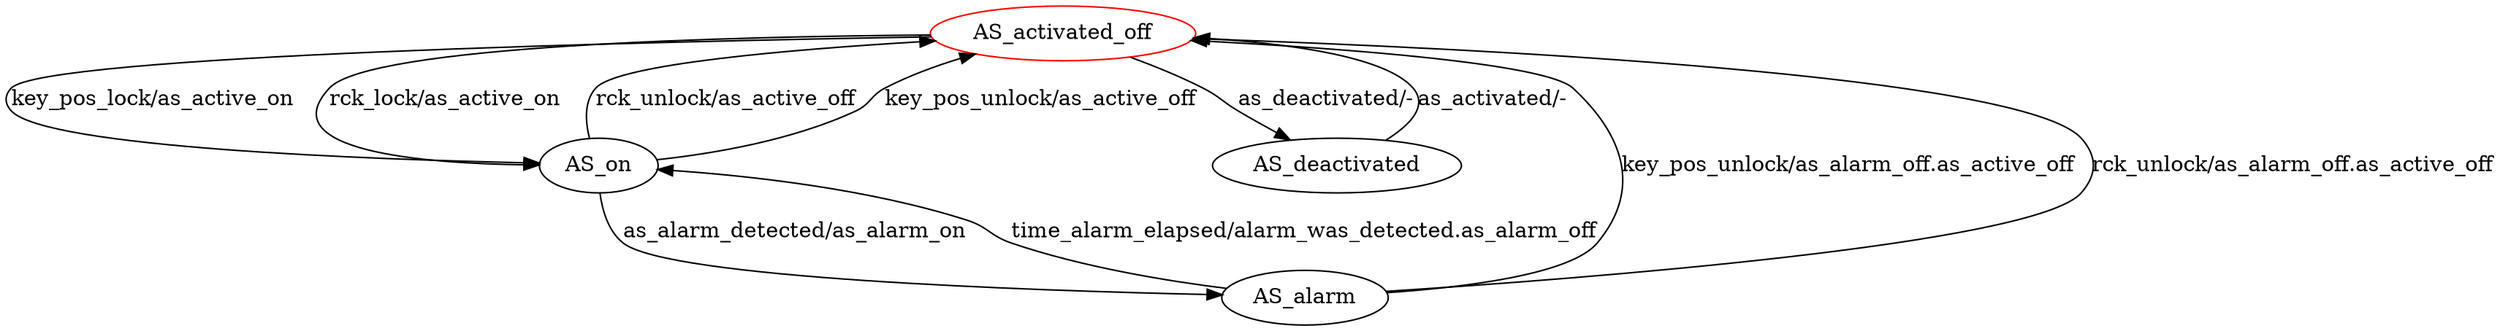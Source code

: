 digraph G {
label=""
AS_activated_off [color="red"]
AS_activated_off
AS_on
AS_alarm
AS_deactivated
AS_activated_off [label="AS_activated_off"];
AS_activated_off -> AS_on[label="key_pos_lock/as_active_on"]
AS_activated_off -> AS_on[label="rck_lock/as_active_on"]
AS_activated_off -> AS_deactivated[label="as_deactivated/-"]
AS_on [label="AS_on"];
AS_on -> AS_activated_off[label="rck_unlock/as_active_off"]
AS_on -> AS_activated_off[label="key_pos_unlock/as_active_off"]
AS_on -> AS_alarm[label="as_alarm_detected/as_alarm_on"]
AS_alarm [label="AS_alarm"];
AS_alarm -> AS_on[label="time_alarm_elapsed/alarm_was_detected.as_alarm_off"]
AS_alarm -> AS_activated_off[label="key_pos_unlock/as_alarm_off.as_active_off"]
AS_alarm -> AS_activated_off[label="rck_unlock/as_alarm_off.as_active_off"]
AS_deactivated [label="AS_deactivated"];
AS_deactivated -> AS_activated_off[label="as_activated/-"]
}